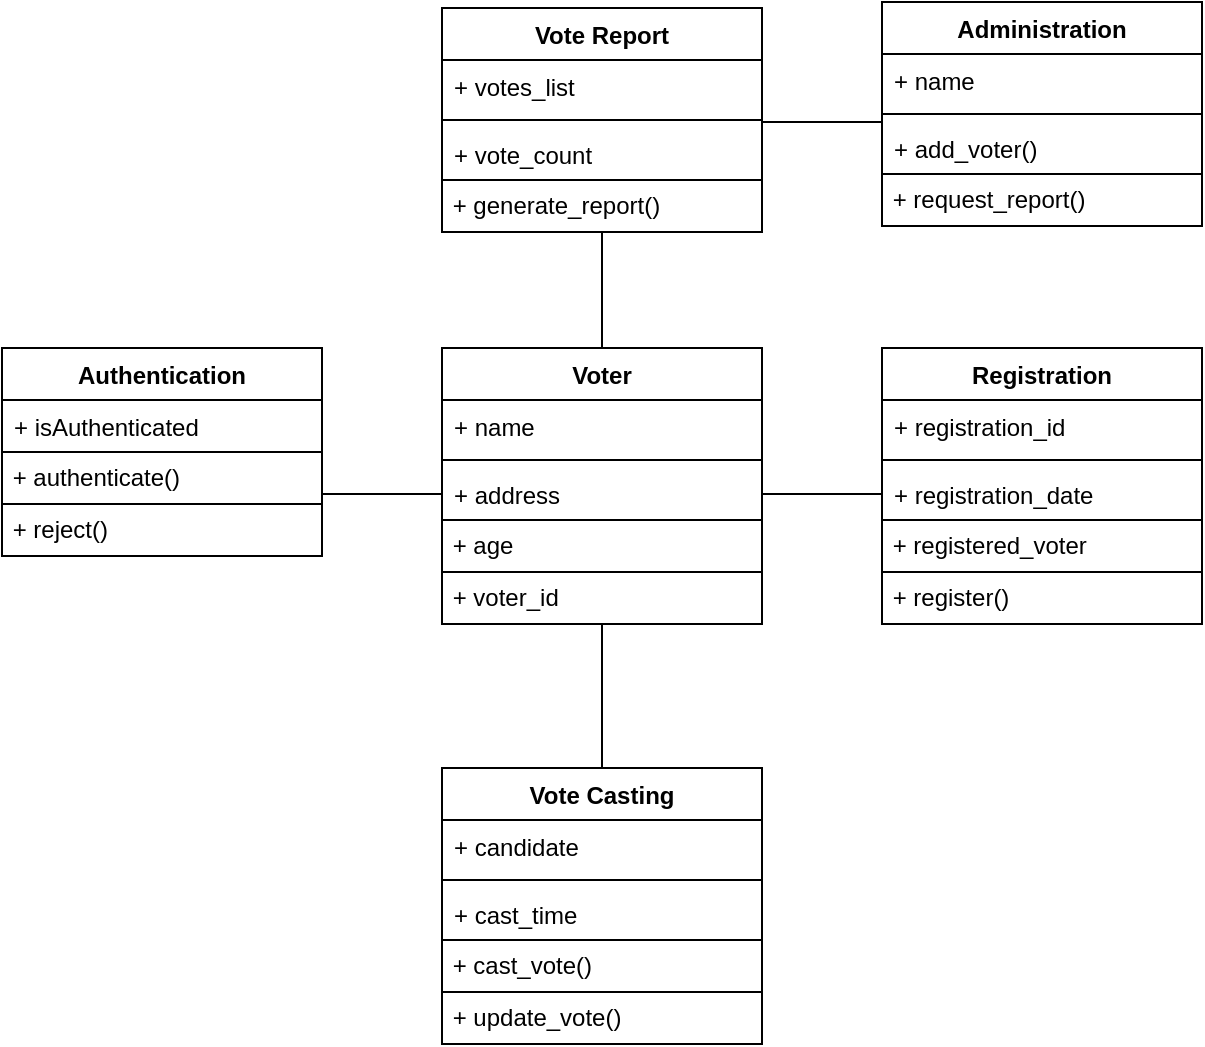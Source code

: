 <mxfile>
    <diagram id="bUQT_-qKArrQxjd3rdcB" name="Page-1">
        <mxGraphModel dx="1743" dy="1489" grid="1" gridSize="10" guides="1" tooltips="1" connect="1" arrows="1" fold="1" page="1" pageScale="1" pageWidth="850" pageHeight="1100" math="0" shadow="0">
            <root>
                <mxCell id="0"/>
                <mxCell id="1" parent="0"/>
                <mxCell id="2" value="Voter" style="swimlane;fontStyle=1;align=center;verticalAlign=top;childLayout=stackLayout;horizontal=1;startSize=26;horizontalStack=0;resizeParent=1;resizeParentMax=0;resizeLast=0;collapsible=1;marginBottom=0;" parent="1" vertex="1">
                    <mxGeometry x="-100" y="110" width="160" height="138" as="geometry">
                        <mxRectangle x="350" y="200" width="100" height="30" as="alternateBounds"/>
                    </mxGeometry>
                </mxCell>
                <mxCell id="3" value="+ name" style="text;strokeColor=none;fillColor=none;align=left;verticalAlign=top;spacingLeft=4;spacingRight=4;overflow=hidden;rotatable=0;points=[[0,0.5],[1,0.5]];portConstraint=eastwest;" parent="2" vertex="1">
                    <mxGeometry y="26" width="160" height="26" as="geometry"/>
                </mxCell>
                <mxCell id="4" value="" style="line;strokeWidth=1;fillColor=none;align=left;verticalAlign=middle;spacingTop=-1;spacingLeft=3;spacingRight=3;rotatable=0;labelPosition=right;points=[];portConstraint=eastwest;strokeColor=inherit;" parent="2" vertex="1">
                    <mxGeometry y="52" width="160" height="8" as="geometry"/>
                </mxCell>
                <mxCell id="5" value="+ address" style="text;strokeColor=none;fillColor=none;align=left;verticalAlign=top;spacingLeft=4;spacingRight=4;overflow=hidden;rotatable=0;points=[[0,0.5],[1,0.5]];portConstraint=eastwest;" parent="2" vertex="1">
                    <mxGeometry y="60" width="160" height="26" as="geometry"/>
                </mxCell>
                <mxCell id="42" value="&amp;nbsp;+ age" style="whiteSpace=wrap;html=1;align=left;" vertex="1" parent="2">
                    <mxGeometry y="86" width="160" height="26" as="geometry"/>
                </mxCell>
                <mxCell id="6" value="&amp;nbsp;+ voter_id" style="whiteSpace=wrap;html=1;align=left;" parent="2" vertex="1">
                    <mxGeometry y="112" width="160" height="26" as="geometry"/>
                </mxCell>
                <mxCell id="7" value="Authentication" style="swimlane;fontStyle=1;align=center;verticalAlign=top;childLayout=stackLayout;horizontal=1;startSize=26;horizontalStack=0;resizeParent=1;resizeParentMax=0;resizeLast=0;collapsible=1;marginBottom=0;" parent="1" vertex="1">
                    <mxGeometry x="-320" y="110" width="160" height="104" as="geometry">
                        <mxRectangle x="350" y="200" width="100" height="30" as="alternateBounds"/>
                    </mxGeometry>
                </mxCell>
                <mxCell id="8" value="+ isAuthenticated" style="text;strokeColor=none;fillColor=none;align=left;verticalAlign=top;spacingLeft=4;spacingRight=4;overflow=hidden;rotatable=0;points=[[0,0.5],[1,0.5]];portConstraint=eastwest;" parent="7" vertex="1">
                    <mxGeometry y="26" width="160" height="26" as="geometry"/>
                </mxCell>
                <mxCell id="11" value="&amp;nbsp;+ authenticate()" style="whiteSpace=wrap;html=1;align=left;" parent="7" vertex="1">
                    <mxGeometry y="52" width="160" height="26" as="geometry"/>
                </mxCell>
                <mxCell id="12" value="&amp;nbsp;+ reject()" style="whiteSpace=wrap;html=1;align=left;" parent="7" vertex="1">
                    <mxGeometry y="78" width="160" height="26" as="geometry"/>
                </mxCell>
                <mxCell id="13" value="Vote Casting" style="swimlane;fontStyle=1;align=center;verticalAlign=top;childLayout=stackLayout;horizontal=1;startSize=26;horizontalStack=0;resizeParent=1;resizeParentMax=0;resizeLast=0;collapsible=1;marginBottom=0;" parent="1" vertex="1">
                    <mxGeometry x="-100" y="320" width="160" height="138" as="geometry">
                        <mxRectangle x="350" y="200" width="100" height="30" as="alternateBounds"/>
                    </mxGeometry>
                </mxCell>
                <mxCell id="14" value="+ candidate" style="text;strokeColor=none;fillColor=none;align=left;verticalAlign=top;spacingLeft=4;spacingRight=4;overflow=hidden;rotatable=0;points=[[0,0.5],[1,0.5]];portConstraint=eastwest;" parent="13" vertex="1">
                    <mxGeometry y="26" width="160" height="26" as="geometry"/>
                </mxCell>
                <mxCell id="15" value="" style="line;strokeWidth=1;fillColor=none;align=left;verticalAlign=middle;spacingTop=-1;spacingLeft=3;spacingRight=3;rotatable=0;labelPosition=right;points=[];portConstraint=eastwest;strokeColor=inherit;" parent="13" vertex="1">
                    <mxGeometry y="52" width="160" height="8" as="geometry"/>
                </mxCell>
                <mxCell id="16" value="+ cast_time" style="text;strokeColor=none;fillColor=none;align=left;verticalAlign=top;spacingLeft=4;spacingRight=4;overflow=hidden;rotatable=0;points=[[0,0.5],[1,0.5]];portConstraint=eastwest;" parent="13" vertex="1">
                    <mxGeometry y="60" width="160" height="26" as="geometry"/>
                </mxCell>
                <mxCell id="17" value="&amp;nbsp;+ cast_vote()" style="whiteSpace=wrap;html=1;align=left;" parent="13" vertex="1">
                    <mxGeometry y="86" width="160" height="26" as="geometry"/>
                </mxCell>
                <mxCell id="18" value="&amp;nbsp;+ update_vote()" style="whiteSpace=wrap;html=1;align=left;" parent="13" vertex="1">
                    <mxGeometry y="112" width="160" height="26" as="geometry"/>
                </mxCell>
                <mxCell id="19" value="Registration" style="swimlane;fontStyle=1;align=center;verticalAlign=top;childLayout=stackLayout;horizontal=1;startSize=26;horizontalStack=0;resizeParent=1;resizeParentMax=0;resizeLast=0;collapsible=1;marginBottom=0;swimlaneLine=1;" parent="1" vertex="1">
                    <mxGeometry x="120" y="110" width="160" height="138" as="geometry">
                        <mxRectangle x="350" y="200" width="100" height="30" as="alternateBounds"/>
                    </mxGeometry>
                </mxCell>
                <mxCell id="20" value="+ registration_id" style="text;strokeColor=none;fillColor=none;align=left;verticalAlign=top;spacingLeft=4;spacingRight=4;overflow=hidden;rotatable=0;points=[[0,0.5],[1,0.5]];portConstraint=eastwest;" parent="19" vertex="1">
                    <mxGeometry y="26" width="160" height="26" as="geometry"/>
                </mxCell>
                <mxCell id="21" value="" style="line;strokeWidth=1;fillColor=none;align=left;verticalAlign=middle;spacingTop=-1;spacingLeft=3;spacingRight=3;rotatable=0;labelPosition=right;points=[];portConstraint=eastwest;strokeColor=inherit;" parent="19" vertex="1">
                    <mxGeometry y="52" width="160" height="8" as="geometry"/>
                </mxCell>
                <mxCell id="22" value="+ registration_date" style="text;strokeColor=none;fillColor=none;align=left;verticalAlign=top;spacingLeft=4;spacingRight=4;overflow=hidden;rotatable=0;points=[[0,0.5],[1,0.5]];portConstraint=eastwest;" parent="19" vertex="1">
                    <mxGeometry y="60" width="160" height="26" as="geometry"/>
                </mxCell>
                <mxCell id="23" value="&amp;nbsp;+ registered_voter" style="whiteSpace=wrap;html=1;align=left;" parent="19" vertex="1">
                    <mxGeometry y="86" width="160" height="26" as="geometry"/>
                </mxCell>
                <mxCell id="24" value="&amp;nbsp;+ register()" style="whiteSpace=wrap;html=1;align=left;" parent="19" vertex="1">
                    <mxGeometry y="112" width="160" height="26" as="geometry"/>
                </mxCell>
                <mxCell id="25" value="" style="endArrow=none;html=1;rounded=1;startSize=0;endSize=6;entryX=0;entryY=0.5;entryDx=0;entryDy=0;exitX=1;exitY=0.5;exitDx=0;exitDy=0;" parent="1" source="5" target="22" edge="1">
                    <mxGeometry width="50" height="50" relative="1" as="geometry">
                        <mxPoint x="50" y="270" as="sourcePoint"/>
                        <mxPoint x="100" y="220" as="targetPoint"/>
                    </mxGeometry>
                </mxCell>
                <mxCell id="26" value="" style="endArrow=none;html=1;rounded=1;startSize=0;endSize=6;entryX=0.5;entryY=0;entryDx=0;entryDy=0;exitX=0.5;exitY=1;exitDx=0;exitDy=0;" parent="1" source="2" target="13" edge="1">
                    <mxGeometry width="50" height="50" relative="1" as="geometry">
                        <mxPoint x="-20" y="270" as="sourcePoint"/>
                        <mxPoint x="180" y="193" as="targetPoint"/>
                    </mxGeometry>
                </mxCell>
                <mxCell id="27" value="" style="endArrow=none;html=1;rounded=1;startSize=0;endSize=6;entryX=1;entryY=0.5;entryDx=0;entryDy=0;exitX=0;exitY=0.5;exitDx=0;exitDy=0;" parent="1" source="5" edge="1">
                    <mxGeometry width="50" height="50" relative="1" as="geometry">
                        <mxPoint x="70" y="193" as="sourcePoint"/>
                        <mxPoint x="-160" y="183" as="targetPoint"/>
                    </mxGeometry>
                </mxCell>
                <mxCell id="28" value="Vote Report" style="swimlane;fontStyle=1;align=center;verticalAlign=top;childLayout=stackLayout;horizontal=1;startSize=26;horizontalStack=0;resizeParent=1;resizeParentMax=0;resizeLast=0;collapsible=1;marginBottom=0;swimlaneLine=1;" parent="1" vertex="1">
                    <mxGeometry x="-100" y="-60" width="160" height="112" as="geometry">
                        <mxRectangle x="350" y="200" width="100" height="30" as="alternateBounds"/>
                    </mxGeometry>
                </mxCell>
                <mxCell id="29" value="+ votes_list" style="text;strokeColor=none;fillColor=none;align=left;verticalAlign=top;spacingLeft=4;spacingRight=4;overflow=hidden;rotatable=0;points=[[0,0.5],[1,0.5]];portConstraint=eastwest;" parent="28" vertex="1">
                    <mxGeometry y="26" width="160" height="26" as="geometry"/>
                </mxCell>
                <mxCell id="30" value="" style="line;strokeWidth=1;fillColor=none;align=left;verticalAlign=middle;spacingTop=-1;spacingLeft=3;spacingRight=3;rotatable=0;labelPosition=right;points=[];portConstraint=eastwest;strokeColor=inherit;" parent="28" vertex="1">
                    <mxGeometry y="52" width="160" height="8" as="geometry"/>
                </mxCell>
                <mxCell id="31" value="+ vote_count" style="text;strokeColor=none;fillColor=none;align=left;verticalAlign=top;spacingLeft=4;spacingRight=4;overflow=hidden;rotatable=0;points=[[0,0.5],[1,0.5]];portConstraint=eastwest;" parent="28" vertex="1">
                    <mxGeometry y="60" width="160" height="26" as="geometry"/>
                </mxCell>
                <mxCell id="32" value="&amp;nbsp;+ generate_report()" style="whiteSpace=wrap;html=1;align=left;" parent="28" vertex="1">
                    <mxGeometry y="86" width="160" height="26" as="geometry"/>
                </mxCell>
                <mxCell id="34" value="Administration" style="swimlane;fontStyle=1;align=center;verticalAlign=top;childLayout=stackLayout;horizontal=1;startSize=26;horizontalStack=0;resizeParent=1;resizeParentMax=0;resizeLast=0;collapsible=1;marginBottom=0;" vertex="1" parent="1">
                    <mxGeometry x="120" y="-63" width="160" height="112" as="geometry">
                        <mxRectangle x="350" y="200" width="100" height="30" as="alternateBounds"/>
                    </mxGeometry>
                </mxCell>
                <mxCell id="35" value="+ name" style="text;strokeColor=none;fillColor=none;align=left;verticalAlign=top;spacingLeft=4;spacingRight=4;overflow=hidden;rotatable=0;points=[[0,0.5],[1,0.5]];portConstraint=eastwest;" vertex="1" parent="34">
                    <mxGeometry y="26" width="160" height="26" as="geometry"/>
                </mxCell>
                <mxCell id="36" value="" style="line;strokeWidth=1;fillColor=none;align=left;verticalAlign=middle;spacingTop=-1;spacingLeft=3;spacingRight=3;rotatable=0;labelPosition=right;points=[];portConstraint=eastwest;strokeColor=inherit;" vertex="1" parent="34">
                    <mxGeometry y="52" width="160" height="8" as="geometry"/>
                </mxCell>
                <mxCell id="37" value="+ add_voter()" style="text;strokeColor=none;fillColor=none;align=left;verticalAlign=top;spacingLeft=4;spacingRight=4;overflow=hidden;rotatable=0;points=[[0,0.5],[1,0.5]];portConstraint=eastwest;" vertex="1" parent="34">
                    <mxGeometry y="60" width="160" height="26" as="geometry"/>
                </mxCell>
                <mxCell id="38" value="&amp;nbsp;+ request_report()" style="whiteSpace=wrap;html=1;align=left;" vertex="1" parent="34">
                    <mxGeometry y="86" width="160" height="26" as="geometry"/>
                </mxCell>
                <mxCell id="40" value="" style="endArrow=none;html=1;rounded=1;startSize=0;endSize=6;exitX=0.5;exitY=1;exitDx=0;exitDy=0;" edge="1" parent="1" source="28">
                    <mxGeometry width="50" height="50" relative="1" as="geometry">
                        <mxPoint x="-10" y="232" as="sourcePoint"/>
                        <mxPoint x="-20" y="110" as="targetPoint"/>
                    </mxGeometry>
                </mxCell>
                <mxCell id="41" value="" style="endArrow=none;html=1;rounded=1;startSize=0;endSize=6;exitX=1;exitY=-0.115;exitDx=0;exitDy=0;exitPerimeter=0;entryX=0;entryY=0;entryDx=0;entryDy=0;entryPerimeter=0;" edge="1" parent="1" source="31" target="37">
                    <mxGeometry width="50" height="50" relative="1" as="geometry">
                        <mxPoint x="70" y="-1" as="sourcePoint"/>
                        <mxPoint x="150" y="-3" as="targetPoint"/>
                    </mxGeometry>
                </mxCell>
            </root>
        </mxGraphModel>
    </diagram>
</mxfile>